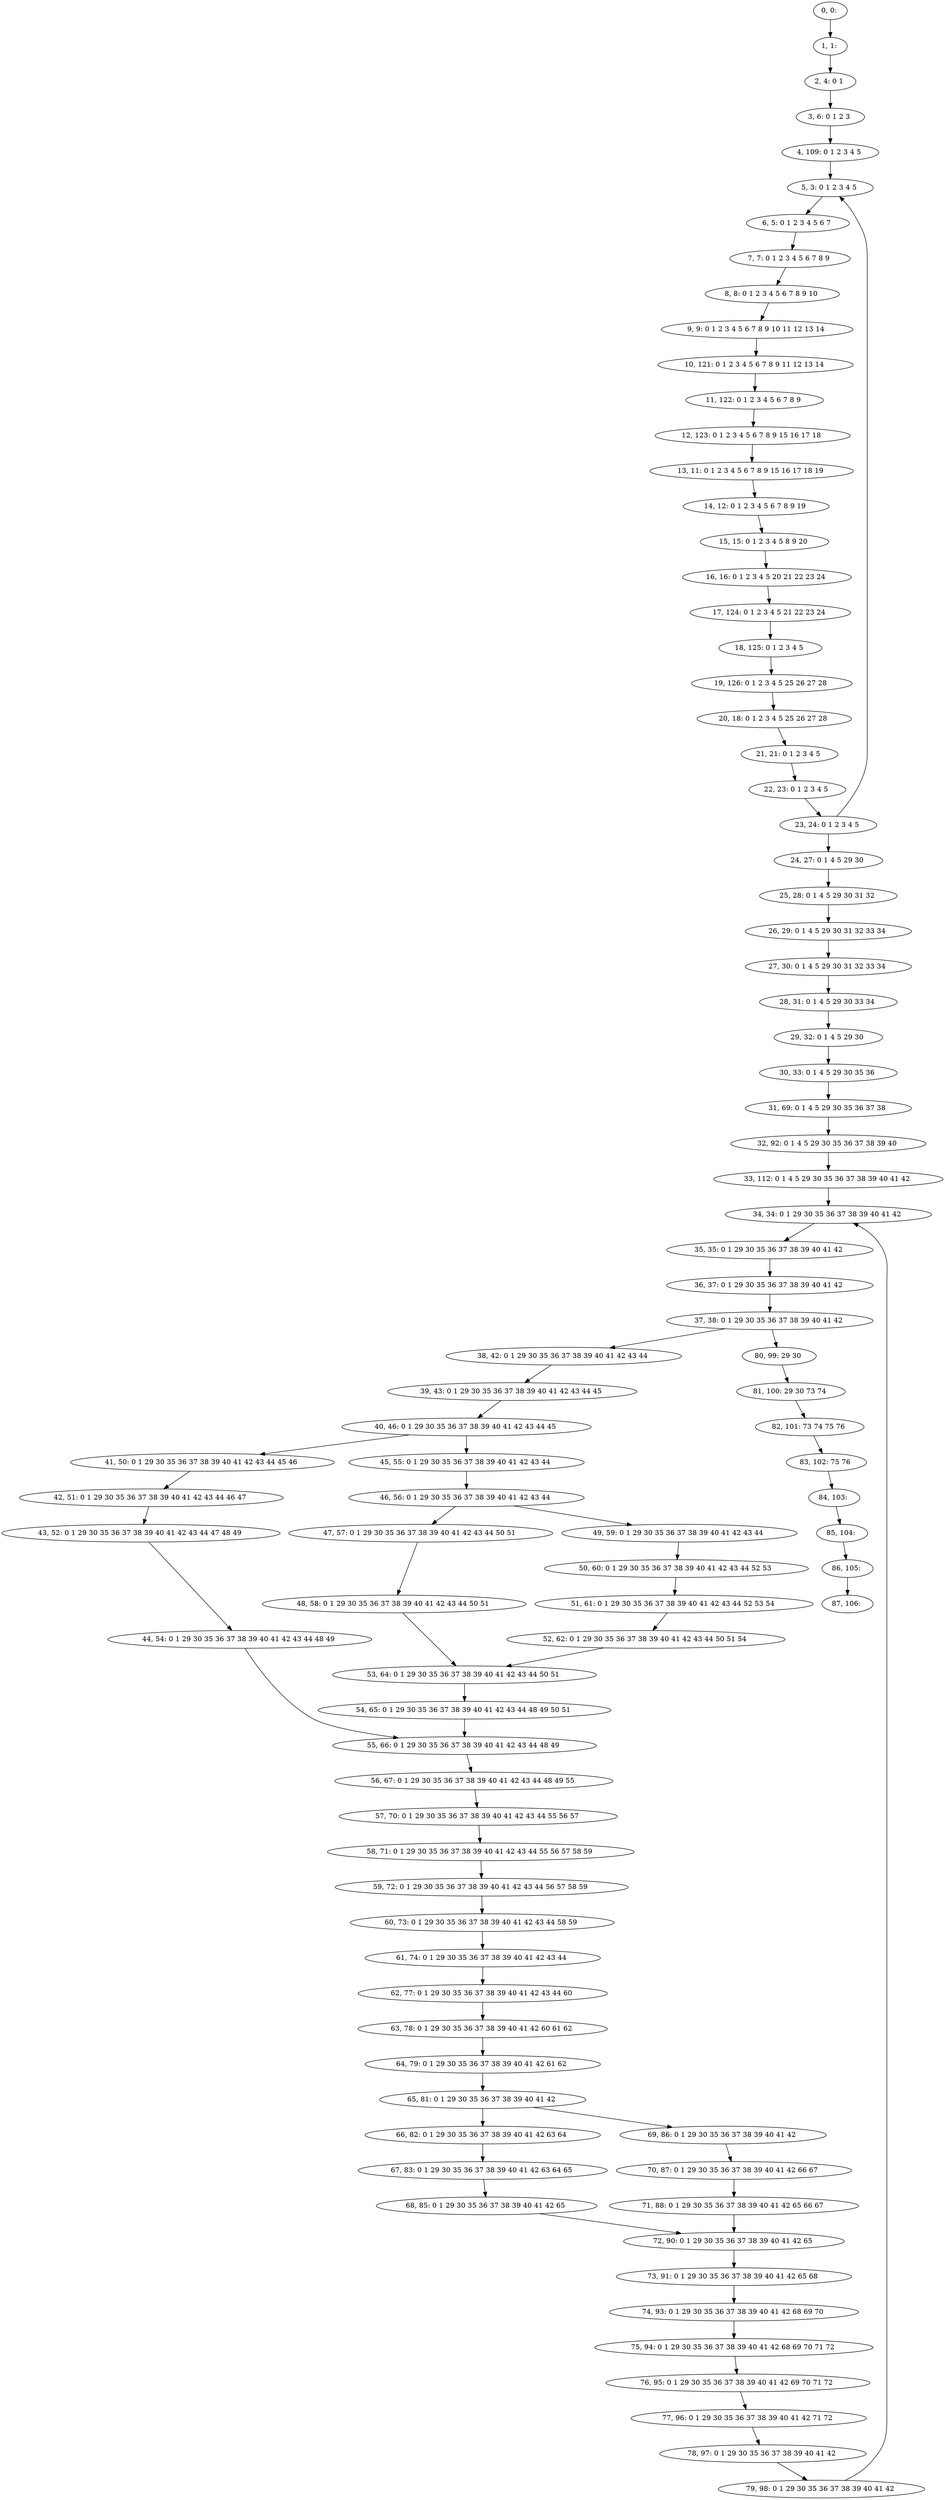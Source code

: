 digraph G {
0[label="0, 0: "];
1[label="1, 1: "];
2[label="2, 4: 0 1 "];
3[label="3, 6: 0 1 2 3 "];
4[label="4, 109: 0 1 2 3 4 5 "];
5[label="5, 3: 0 1 2 3 4 5 "];
6[label="6, 5: 0 1 2 3 4 5 6 7 "];
7[label="7, 7: 0 1 2 3 4 5 6 7 8 9 "];
8[label="8, 8: 0 1 2 3 4 5 6 7 8 9 10 "];
9[label="9, 9: 0 1 2 3 4 5 6 7 8 9 10 11 12 13 14 "];
10[label="10, 121: 0 1 2 3 4 5 6 7 8 9 11 12 13 14 "];
11[label="11, 122: 0 1 2 3 4 5 6 7 8 9 "];
12[label="12, 123: 0 1 2 3 4 5 6 7 8 9 15 16 17 18 "];
13[label="13, 11: 0 1 2 3 4 5 6 7 8 9 15 16 17 18 19 "];
14[label="14, 12: 0 1 2 3 4 5 6 7 8 9 19 "];
15[label="15, 15: 0 1 2 3 4 5 8 9 20 "];
16[label="16, 16: 0 1 2 3 4 5 20 21 22 23 24 "];
17[label="17, 124: 0 1 2 3 4 5 21 22 23 24 "];
18[label="18, 125: 0 1 2 3 4 5 "];
19[label="19, 126: 0 1 2 3 4 5 25 26 27 28 "];
20[label="20, 18: 0 1 2 3 4 5 25 26 27 28 "];
21[label="21, 21: 0 1 2 3 4 5 "];
22[label="22, 23: 0 1 2 3 4 5 "];
23[label="23, 24: 0 1 2 3 4 5 "];
24[label="24, 27: 0 1 4 5 29 30 "];
25[label="25, 28: 0 1 4 5 29 30 31 32 "];
26[label="26, 29: 0 1 4 5 29 30 31 32 33 34 "];
27[label="27, 30: 0 1 4 5 29 30 31 32 33 34 "];
28[label="28, 31: 0 1 4 5 29 30 33 34 "];
29[label="29, 32: 0 1 4 5 29 30 "];
30[label="30, 33: 0 1 4 5 29 30 35 36 "];
31[label="31, 69: 0 1 4 5 29 30 35 36 37 38 "];
32[label="32, 92: 0 1 4 5 29 30 35 36 37 38 39 40 "];
33[label="33, 112: 0 1 4 5 29 30 35 36 37 38 39 40 41 42 "];
34[label="34, 34: 0 1 29 30 35 36 37 38 39 40 41 42 "];
35[label="35, 35: 0 1 29 30 35 36 37 38 39 40 41 42 "];
36[label="36, 37: 0 1 29 30 35 36 37 38 39 40 41 42 "];
37[label="37, 38: 0 1 29 30 35 36 37 38 39 40 41 42 "];
38[label="38, 42: 0 1 29 30 35 36 37 38 39 40 41 42 43 44 "];
39[label="39, 43: 0 1 29 30 35 36 37 38 39 40 41 42 43 44 45 "];
40[label="40, 46: 0 1 29 30 35 36 37 38 39 40 41 42 43 44 45 "];
41[label="41, 50: 0 1 29 30 35 36 37 38 39 40 41 42 43 44 45 46 "];
42[label="42, 51: 0 1 29 30 35 36 37 38 39 40 41 42 43 44 46 47 "];
43[label="43, 52: 0 1 29 30 35 36 37 38 39 40 41 42 43 44 47 48 49 "];
44[label="44, 54: 0 1 29 30 35 36 37 38 39 40 41 42 43 44 48 49 "];
45[label="45, 55: 0 1 29 30 35 36 37 38 39 40 41 42 43 44 "];
46[label="46, 56: 0 1 29 30 35 36 37 38 39 40 41 42 43 44 "];
47[label="47, 57: 0 1 29 30 35 36 37 38 39 40 41 42 43 44 50 51 "];
48[label="48, 58: 0 1 29 30 35 36 37 38 39 40 41 42 43 44 50 51 "];
49[label="49, 59: 0 1 29 30 35 36 37 38 39 40 41 42 43 44 "];
50[label="50, 60: 0 1 29 30 35 36 37 38 39 40 41 42 43 44 52 53 "];
51[label="51, 61: 0 1 29 30 35 36 37 38 39 40 41 42 43 44 52 53 54 "];
52[label="52, 62: 0 1 29 30 35 36 37 38 39 40 41 42 43 44 50 51 54 "];
53[label="53, 64: 0 1 29 30 35 36 37 38 39 40 41 42 43 44 50 51 "];
54[label="54, 65: 0 1 29 30 35 36 37 38 39 40 41 42 43 44 48 49 50 51 "];
55[label="55, 66: 0 1 29 30 35 36 37 38 39 40 41 42 43 44 48 49 "];
56[label="56, 67: 0 1 29 30 35 36 37 38 39 40 41 42 43 44 48 49 55 "];
57[label="57, 70: 0 1 29 30 35 36 37 38 39 40 41 42 43 44 55 56 57 "];
58[label="58, 71: 0 1 29 30 35 36 37 38 39 40 41 42 43 44 55 56 57 58 59 "];
59[label="59, 72: 0 1 29 30 35 36 37 38 39 40 41 42 43 44 56 57 58 59 "];
60[label="60, 73: 0 1 29 30 35 36 37 38 39 40 41 42 43 44 58 59 "];
61[label="61, 74: 0 1 29 30 35 36 37 38 39 40 41 42 43 44 "];
62[label="62, 77: 0 1 29 30 35 36 37 38 39 40 41 42 43 44 60 "];
63[label="63, 78: 0 1 29 30 35 36 37 38 39 40 41 42 60 61 62 "];
64[label="64, 79: 0 1 29 30 35 36 37 38 39 40 41 42 61 62 "];
65[label="65, 81: 0 1 29 30 35 36 37 38 39 40 41 42 "];
66[label="66, 82: 0 1 29 30 35 36 37 38 39 40 41 42 63 64 "];
67[label="67, 83: 0 1 29 30 35 36 37 38 39 40 41 42 63 64 65 "];
68[label="68, 85: 0 1 29 30 35 36 37 38 39 40 41 42 65 "];
69[label="69, 86: 0 1 29 30 35 36 37 38 39 40 41 42 "];
70[label="70, 87: 0 1 29 30 35 36 37 38 39 40 41 42 66 67 "];
71[label="71, 88: 0 1 29 30 35 36 37 38 39 40 41 42 65 66 67 "];
72[label="72, 90: 0 1 29 30 35 36 37 38 39 40 41 42 65 "];
73[label="73, 91: 0 1 29 30 35 36 37 38 39 40 41 42 65 68 "];
74[label="74, 93: 0 1 29 30 35 36 37 38 39 40 41 42 68 69 70 "];
75[label="75, 94: 0 1 29 30 35 36 37 38 39 40 41 42 68 69 70 71 72 "];
76[label="76, 95: 0 1 29 30 35 36 37 38 39 40 41 42 69 70 71 72 "];
77[label="77, 96: 0 1 29 30 35 36 37 38 39 40 41 42 71 72 "];
78[label="78, 97: 0 1 29 30 35 36 37 38 39 40 41 42 "];
79[label="79, 98: 0 1 29 30 35 36 37 38 39 40 41 42 "];
80[label="80, 99: 29 30 "];
81[label="81, 100: 29 30 73 74 "];
82[label="82, 101: 73 74 75 76 "];
83[label="83, 102: 75 76 "];
84[label="84, 103: "];
85[label="85, 104: "];
86[label="86, 105: "];
87[label="87, 106: "];
0->1 ;
1->2 ;
2->3 ;
3->4 ;
4->5 ;
5->6 ;
6->7 ;
7->8 ;
8->9 ;
9->10 ;
10->11 ;
11->12 ;
12->13 ;
13->14 ;
14->15 ;
15->16 ;
16->17 ;
17->18 ;
18->19 ;
19->20 ;
20->21 ;
21->22 ;
22->23 ;
23->24 ;
23->5 ;
24->25 ;
25->26 ;
26->27 ;
27->28 ;
28->29 ;
29->30 ;
30->31 ;
31->32 ;
32->33 ;
33->34 ;
34->35 ;
35->36 ;
36->37 ;
37->38 ;
37->80 ;
38->39 ;
39->40 ;
40->41 ;
40->45 ;
41->42 ;
42->43 ;
43->44 ;
44->55 ;
45->46 ;
46->47 ;
46->49 ;
47->48 ;
48->53 ;
49->50 ;
50->51 ;
51->52 ;
52->53 ;
53->54 ;
54->55 ;
55->56 ;
56->57 ;
57->58 ;
58->59 ;
59->60 ;
60->61 ;
61->62 ;
62->63 ;
63->64 ;
64->65 ;
65->66 ;
65->69 ;
66->67 ;
67->68 ;
68->72 ;
69->70 ;
70->71 ;
71->72 ;
72->73 ;
73->74 ;
74->75 ;
75->76 ;
76->77 ;
77->78 ;
78->79 ;
79->34 ;
80->81 ;
81->82 ;
82->83 ;
83->84 ;
84->85 ;
85->86 ;
86->87 ;
}
